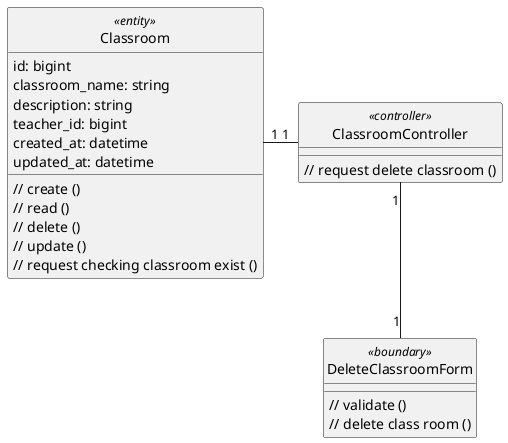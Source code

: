 @startuml deleteClass

class Classroom <<entity>> {
    id: bigint
    classroom_name: string
    description: string
    teacher_id: bigint
    created_at: datetime
    updated_at: datetime

    // create ()
    // read ()
    // delete ()
    // update ()
    // request checking classroom exist ()
}

class DeleteClassroomForm <<boundary>> {
    // validate ()
    // delete class room ()
}

class ClassroomController <<controller>> {
    // request delete classroom ()
}

hide Classroom <<entity>> circle
hide DeleteClassroomForm <<boundary>> circle
hide ClassroomController <<controller>> circle

ClassroomController "1" -left- "1" Classroom
ClassroomController "1" -down- "1" DeleteClassroomForm



@enduml
